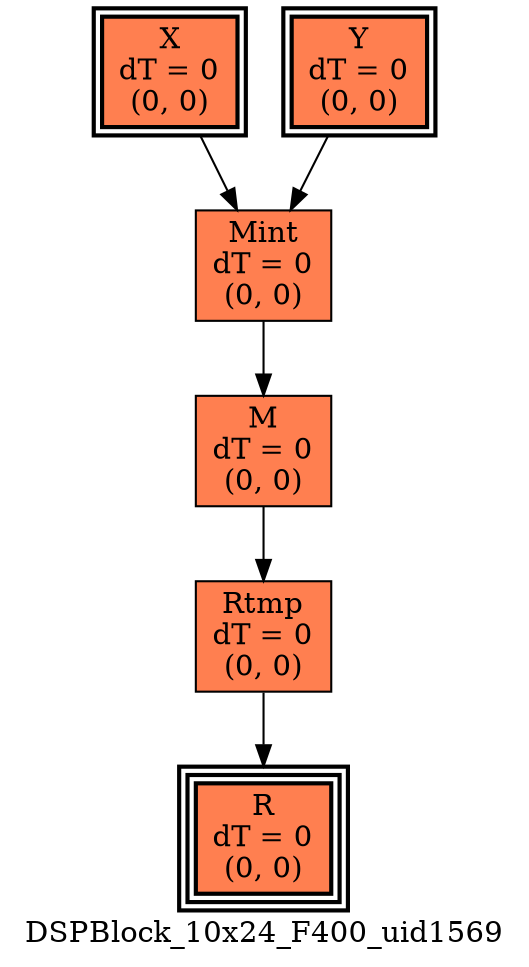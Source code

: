 digraph DSPBlock_10x24_F400_uid1569
{
	//graph drawing options
	label=DSPBlock_10x24_F400_uid1569;
	labelloc=bottom;
	labeljust=right;
	ratio=auto;
	nodesep=0.25;
	ranksep=0.5;

	//input/output signals of operator DSPBlock_10x24_F400_uid1569
	X__DSPBlock_10x24_F400_uid1569 [ label="X\ndT = 0\n(0, 0)", shape=box, color=black, style="bold, filled", fillcolor=coral, peripheries=2 ];
	Y__DSPBlock_10x24_F400_uid1569 [ label="Y\ndT = 0\n(0, 0)", shape=box, color=black, style="bold, filled", fillcolor=coral, peripheries=2 ];
	R__DSPBlock_10x24_F400_uid1569 [ label="R\ndT = 0\n(0, 0)", shape=box, color=black, style="bold, filled", fillcolor=coral, peripheries=3 ];
	{rank=same X__DSPBlock_10x24_F400_uid1569, Y__DSPBlock_10x24_F400_uid1569};
	{rank=same R__DSPBlock_10x24_F400_uid1569};
	//internal signals of operator DSPBlock_10x24_F400_uid1569
	Mint__DSPBlock_10x24_F400_uid1569 [ label="Mint\ndT = 0\n(0, 0)", shape=box, color=black, style=filled, fillcolor=coral, peripheries=1 ];
	M__DSPBlock_10x24_F400_uid1569 [ label="M\ndT = 0\n(0, 0)", shape=box, color=black, style=filled, fillcolor=coral, peripheries=1 ];
	Rtmp__DSPBlock_10x24_F400_uid1569 [ label="Rtmp\ndT = 0\n(0, 0)", shape=box, color=black, style=filled, fillcolor=coral, peripheries=1 ];

	//subcomponents of operator DSPBlock_10x24_F400_uid1569

	//input and internal signal connections of operator DSPBlock_10x24_F400_uid1569
	X__DSPBlock_10x24_F400_uid1569 -> Mint__DSPBlock_10x24_F400_uid1569 [ arrowhead=normal, arrowsize=1.0, arrowtail=normal, color=black, dir=forward  ];
	Y__DSPBlock_10x24_F400_uid1569 -> Mint__DSPBlock_10x24_F400_uid1569 [ arrowhead=normal, arrowsize=1.0, arrowtail=normal, color=black, dir=forward  ];
	Mint__DSPBlock_10x24_F400_uid1569 -> M__DSPBlock_10x24_F400_uid1569 [ arrowhead=normal, arrowsize=1.0, arrowtail=normal, color=black, dir=forward  ];
	M__DSPBlock_10x24_F400_uid1569 -> Rtmp__DSPBlock_10x24_F400_uid1569 [ arrowhead=normal, arrowsize=1.0, arrowtail=normal, color=black, dir=forward  ];
	Rtmp__DSPBlock_10x24_F400_uid1569 -> R__DSPBlock_10x24_F400_uid1569 [ arrowhead=normal, arrowsize=1.0, arrowtail=normal, color=black, dir=forward  ];
}

